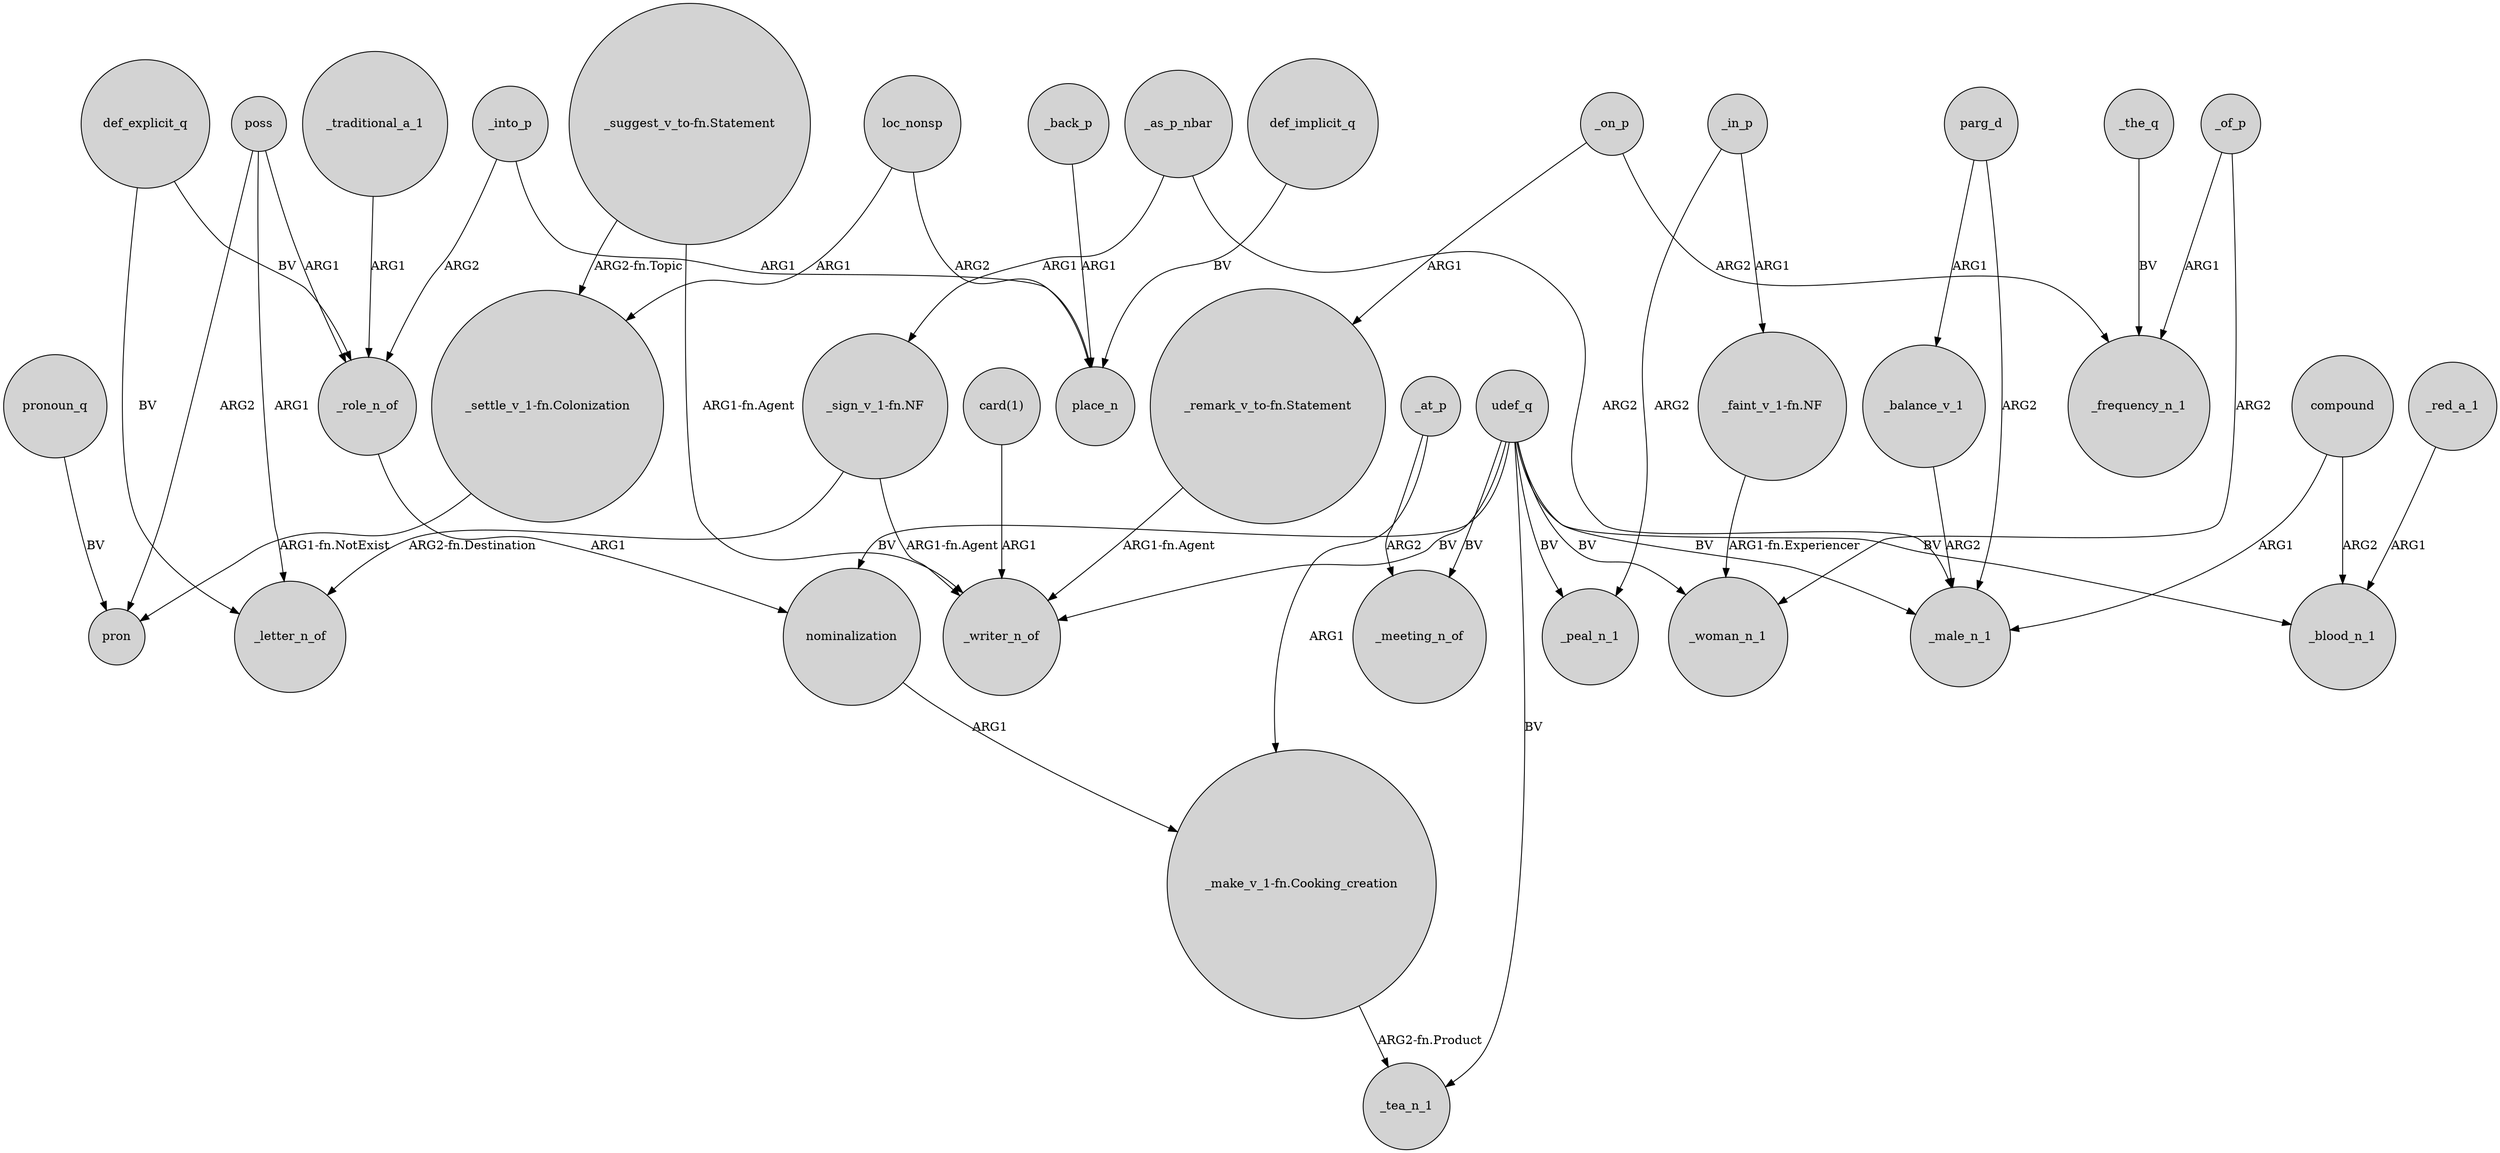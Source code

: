 digraph {
	node [shape=circle style=filled]
	"_suggest_v_to-fn.Statement" -> "_settle_v_1-fn.Colonization" [label="ARG2-fn.Topic"]
	udef_q -> _writer_n_of [label=BV]
	loc_nonsp -> "_settle_v_1-fn.Colonization" [label=ARG1]
	_at_p -> "_make_v_1-fn.Cooking_creation" [label=ARG1]
	_as_p_nbar -> "_sign_v_1-fn.NF" [label=ARG1]
	compound -> _male_n_1 [label=ARG1]
	poss -> pron [label=ARG2]
	udef_q -> _woman_n_1 [label=BV]
	_into_p -> place_n [label=ARG1]
	nominalization -> "_make_v_1-fn.Cooking_creation" [label=ARG1]
	_in_p -> _peal_n_1 [label=ARG2]
	_into_p -> _role_n_of [label=ARG2]
	_the_q -> _frequency_n_1 [label=BV]
	poss -> _letter_n_of [label=ARG1]
	_of_p -> _woman_n_1 [label=ARG2]
	"_remark_v_to-fn.Statement" -> _writer_n_of [label="ARG1-fn.Agent"]
	_on_p -> _frequency_n_1 [label=ARG2]
	udef_q -> _male_n_1 [label=BV]
	def_implicit_q -> place_n [label=BV]
	udef_q -> _meeting_n_of [label=BV]
	_red_a_1 -> _blood_n_1 [label=ARG1]
	_balance_v_1 -> _male_n_1 [label=ARG2]
	udef_q -> _tea_n_1 [label=BV]
	poss -> _role_n_of [label=ARG1]
	_in_p -> "_faint_v_1-fn.NF" [label=ARG1]
	udef_q -> _blood_n_1 [label=BV]
	_at_p -> _meeting_n_of [label=ARG2]
	pronoun_q -> pron [label=BV]
	_as_p_nbar -> _male_n_1 [label=ARG2]
	_role_n_of -> nominalization [label=ARG1]
	"_suggest_v_to-fn.Statement" -> _writer_n_of [label="ARG1-fn.Agent"]
	"_sign_v_1-fn.NF" -> _letter_n_of [label="ARG2-fn.Destination"]
	_of_p -> _frequency_n_1 [label=ARG1]
	_on_p -> "_remark_v_to-fn.Statement" [label=ARG1]
	def_explicit_q -> _letter_n_of [label=BV]
	_traditional_a_1 -> _role_n_of [label=ARG1]
	udef_q -> nominalization [label=BV]
	parg_d -> _balance_v_1 [label=ARG1]
	"_faint_v_1-fn.NF" -> _woman_n_1 [label="ARG1-fn.Experiencer"]
	"_settle_v_1-fn.Colonization" -> pron [label="ARG1-fn.NotExist"]
	loc_nonsp -> place_n [label=ARG2]
	def_explicit_q -> _role_n_of [label=BV]
	udef_q -> _peal_n_1 [label=BV]
	_back_p -> place_n [label=ARG1]
	"_make_v_1-fn.Cooking_creation" -> _tea_n_1 [label="ARG2-fn.Product"]
	"card(1)" -> _writer_n_of [label=ARG1]
	parg_d -> _male_n_1 [label=ARG2]
	"_sign_v_1-fn.NF" -> _writer_n_of [label="ARG1-fn.Agent"]
	compound -> _blood_n_1 [label=ARG2]
}
